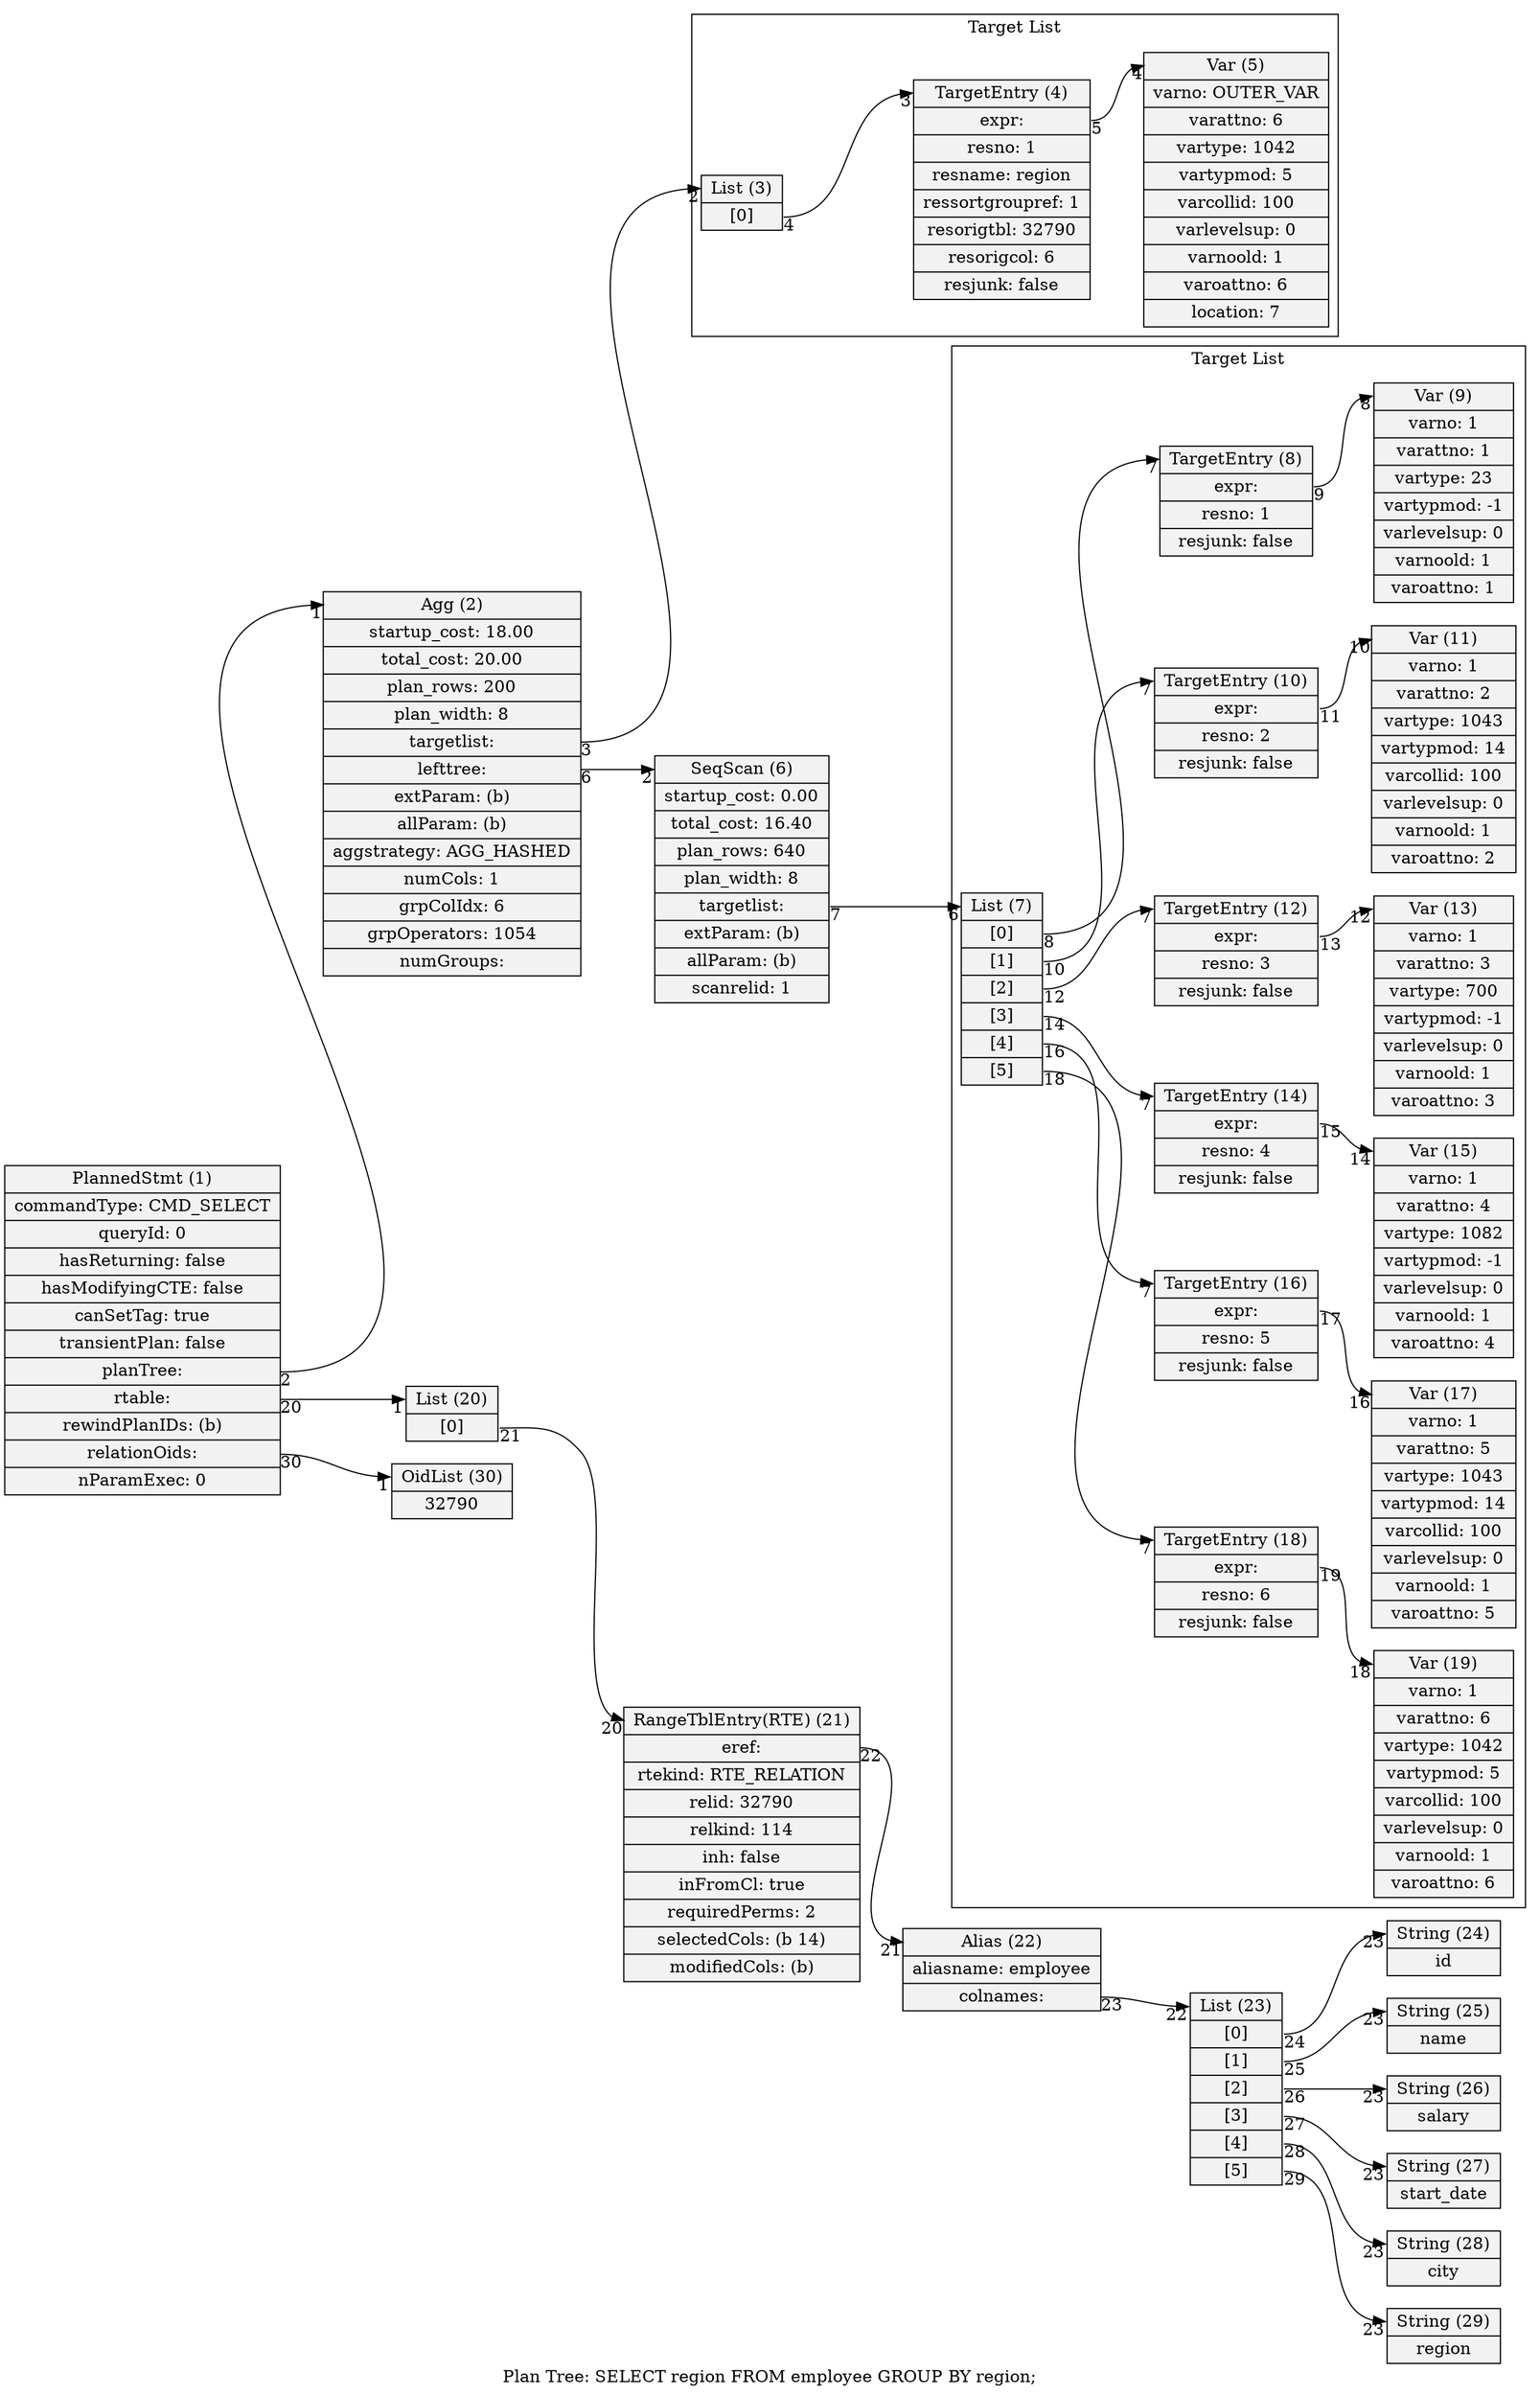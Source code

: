 digraph {
graph [rankdir = "LR", label = "Plan Tree: SELECT region FROM employee GROUP BY region;"]
node  [shape=record,style=filled,fillcolor=gray95]
edge  [arrowtail=empty]
21[label = "<head> RangeTblEntry(RTE) (21)|<eref> eref: |rtekind: RTE_RELATION|relid: 32790|relkind: 114|inh: false|inFromCl: true|requiredPerms: 2|selectedCols: (b 14)|modifiedCols: (b)"]
22[label = "<head> Alias (22)|aliasname: employee|<colnames> colnames: "]
24[label = "<head> String (24)|id"]
23[label = "<head> List (23)|<1> [0]|<2> [1]|<3> [2]|<4> [3]|<5> [4]|<6> [5]"]
25[label = "<head> String (25)|name"]
26[label = "<head> String (26)|salary"]
27[label = "<head> String (27)|start_date"]
28[label = "<head> String (28)|city"]
29[label = "<head> String (29)|region"]
6[label = "<head> SeqScan (6)|startup_cost: 0.00|total_cost: 16.40|plan_rows: 640|plan_width: 8|<targetlist> targetlist: |extParam: (b)|allParam: (b)|scanrelid: 1"]
2[label = "<head> Agg (2)|startup_cost: 18.00|total_cost: 20.00|plan_rows: 200|plan_width: 8|<targetlist> targetlist: |<lefttree> lefttree: |extParam: (b)|allParam: (b)|aggstrategy: AGG_HASHED|numCols: 1|grpColIdx: 6|grpOperators: 1054|numGroups: "]
1[label = "<head> PlannedStmt (1)|commandType: CMD_SELECT|queryId: 0|hasReturning: false|hasModifyingCTE: false|canSetTag: true|transientPlan: false|<planTree> planTree: |<rtable> rtable: |rewindPlanIDs: (b)|<relationOids> relationOids: |nParamExec: 0"]
20[label = "<head> List (20)|<1> [0]"]
30[label = "<head> OidList (30)|32790 "]

21:eref -> 22:head [headlabel = "21", taillabel = "22"]
22:colnames -> 23:head [headlabel = "22", taillabel = "23"]
23:1 -> 24:head [headlabel = "23", taillabel = "24"]
23:2 -> 25:head [headlabel = "23", taillabel = "25"]
23:3 -> 26:head [headlabel = "23", taillabel = "26"]
23:4 -> 27:head [headlabel = "23", taillabel = "27"]
23:5 -> 28:head [headlabel = "23", taillabel = "28"]
23:6 -> 29:head [headlabel = "23", taillabel = "29"]
6:targetlist -> 7:head [headlabel = "6", taillabel = "7"]
2:lefttree -> 6:head [headlabel = "2", taillabel = "6"]
2:targetlist -> 3:head [headlabel = "2", taillabel = "3"]
1:planTree -> 2:head [headlabel = "1", taillabel = "2"]
1:rtable -> 20:head [headlabel = "1", taillabel = "20"]
1:relationOids -> 30:head [headlabel = "1", taillabel = "30"]
20:1 -> 21:head [headlabel = "20", taillabel = "21"]

subgraph cluster_0 {
	label = "Target List";
	8[label = "<head> TargetEntry (8)|<expr> expr: |resno: 1|resjunk: false"]
	9[label = "<head> Var (9)|varno: 1|varattno: 1|vartype: 23|vartypmod: -1|varlevelsup: 0|varnoold: 1|varoattno: 1"]
	7[label = "<head> List (7)|<1> [0]|<2> [1]|<3> [2]|<4> [3]|<5> [4]|<6> [5]"]
	11[label = "<head> Var (11)|varno: 1|varattno: 2|vartype: 1043|vartypmod: 14|varcollid: 100|varlevelsup: 0|varnoold: 1|varoattno: 2"]
	10[label = "<head> TargetEntry (10)|<expr> expr: |resno: 2|resjunk: false"]
	13[label = "<head> Var (13)|varno: 1|varattno: 3|vartype: 700|vartypmod: -1|varlevelsup: 0|varnoold: 1|varoattno: 3"]
	12[label = "<head> TargetEntry (12)|<expr> expr: |resno: 3|resjunk: false"]
	15[label = "<head> Var (15)|varno: 1|varattno: 4|vartype: 1082|vartypmod: -1|varlevelsup: 0|varnoold: 1|varoattno: 4"]
	14[label = "<head> TargetEntry (14)|<expr> expr: |resno: 4|resjunk: false"]
	17[label = "<head> Var (17)|varno: 1|varattno: 5|vartype: 1043|vartypmod: 14|varcollid: 100|varlevelsup: 0|varnoold: 1|varoattno: 5"]
	16[label = "<head> TargetEntry (16)|<expr> expr: |resno: 5|resjunk: false"]
	19[label = "<head> Var (19)|varno: 1|varattno: 6|vartype: 1042|vartypmod: 5|varcollid: 100|varlevelsup: 0|varnoold: 1|varoattno: 6"]
	18[label = "<head> TargetEntry (18)|<expr> expr: |resno: 6|resjunk: false"]

	8:expr -> 9:head [headlabel = "8", taillabel = "9"]
	7:1 -> 8:head [headlabel = "7", taillabel = "8"]
	7:2 -> 10:head [headlabel = "7", taillabel = "10"]
	7:3 -> 12:head [headlabel = "7", taillabel = "12"]
	7:4 -> 14:head [headlabel = "7", taillabel = "14"]
	7:5 -> 16:head [headlabel = "7", taillabel = "16"]
	7:6 -> 18:head [headlabel = "7", taillabel = "18"]
	10:expr -> 11:head [headlabel = "10", taillabel = "11"]
	12:expr -> 13:head [headlabel = "12", taillabel = "13"]
	14:expr -> 15:head [headlabel = "14", taillabel = "15"]
	16:expr -> 17:head [headlabel = "16", taillabel = "17"]
	18:expr -> 19:head [headlabel = "18", taillabel = "19"]
}

subgraph cluster_1 {
	label = "Target List";
	5[label = "<head> Var (5)|varno: OUTER_VAR|varattno: 6|vartype: 1042|vartypmod: 5|varcollid: 100|varlevelsup: 0|varnoold: 1|varoattno: 6|location: 7"]
	4[label = "<head> TargetEntry (4)|<expr> expr: |resno: 1|resname: region|ressortgroupref: 1|resorigtbl: 32790|resorigcol: 6|resjunk: false"]
	3[label = "<head> List (3)|<1> [0]"]

	4:expr -> 5:head [headlabel = "4", taillabel = "5"]
	3:1 -> 4:head [headlabel = "3", taillabel = "4"]
}

}

